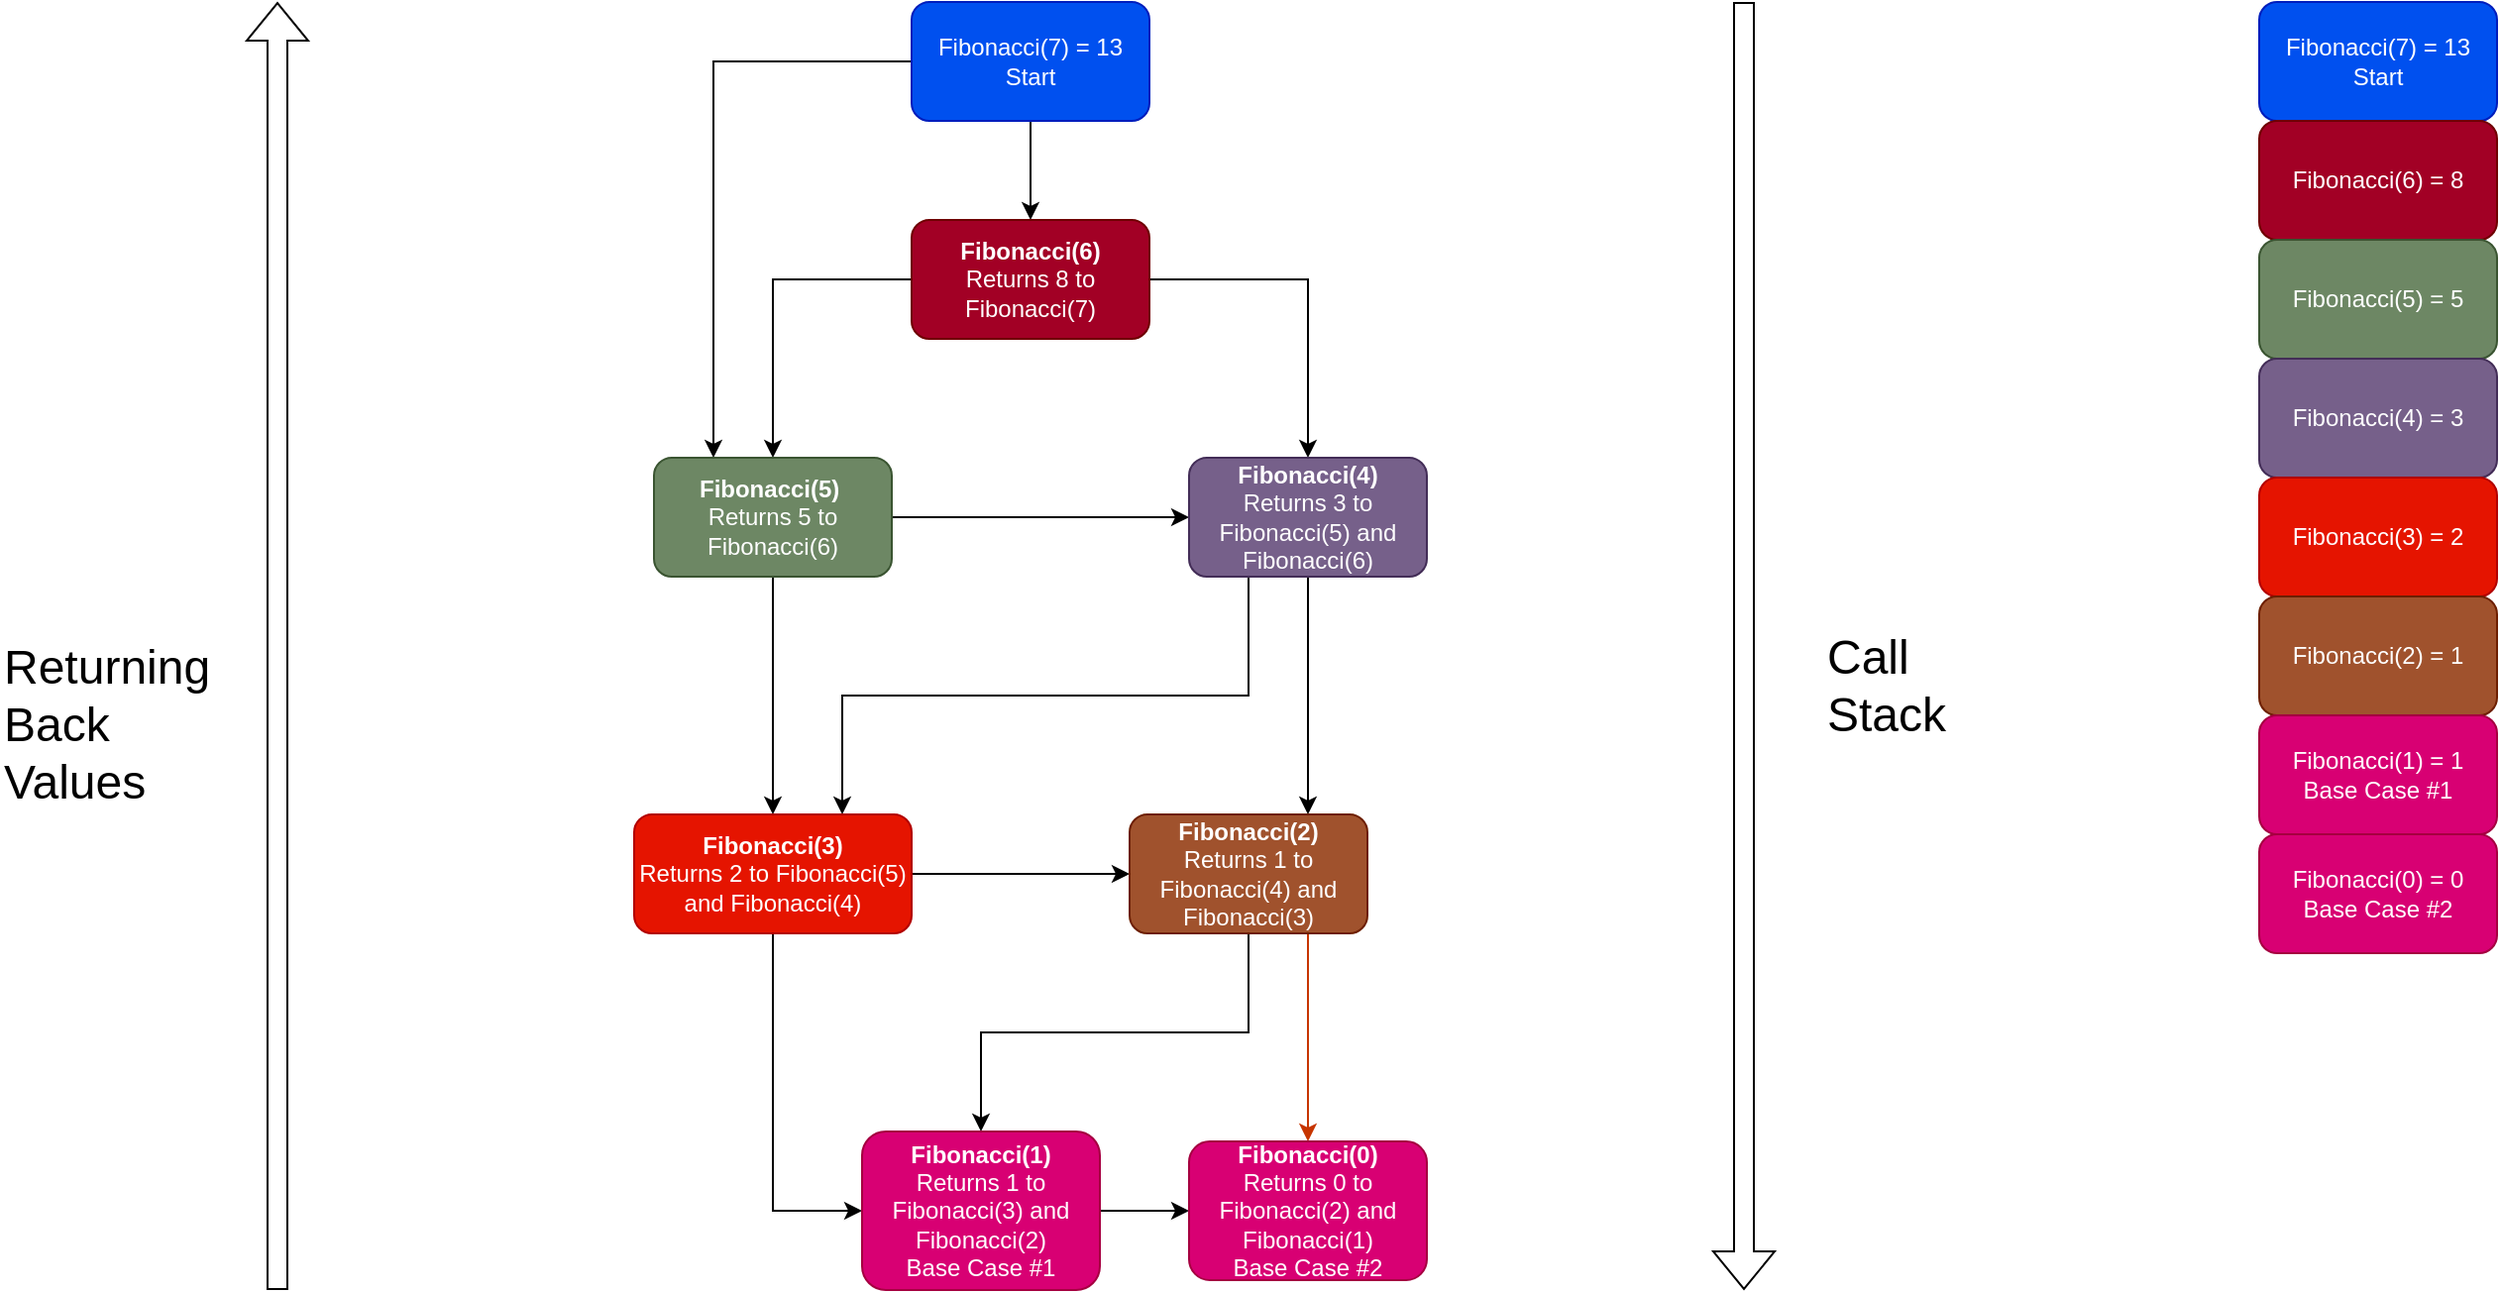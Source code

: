 <mxfile version="26.2.14">
  <diagram name="Page-1" id="BV2Toivya-iVQfulzFhg">
    <mxGraphModel dx="1786" dy="701" grid="1" gridSize="10" guides="1" tooltips="1" connect="1" arrows="1" fold="1" page="1" pageScale="1" pageWidth="850" pageHeight="1100" math="0" shadow="0">
      <root>
        <mxCell id="0" />
        <mxCell id="1" parent="0" />
        <mxCell id="wzGg7VeKgRd6MsMGrwRr-43" style="edgeStyle=orthogonalEdgeStyle;rounded=0;orthogonalLoop=1;jettySize=auto;html=1;entryX=0.25;entryY=0;entryDx=0;entryDy=0;" edge="1" parent="1" source="wzGg7VeKgRd6MsMGrwRr-2" target="wzGg7VeKgRd6MsMGrwRr-5">
          <mxGeometry relative="1" as="geometry" />
        </mxCell>
        <mxCell id="wzGg7VeKgRd6MsMGrwRr-48" value="" style="edgeStyle=orthogonalEdgeStyle;rounded=0;orthogonalLoop=1;jettySize=auto;html=1;" edge="1" parent="1" source="wzGg7VeKgRd6MsMGrwRr-2" target="wzGg7VeKgRd6MsMGrwRr-3">
          <mxGeometry relative="1" as="geometry" />
        </mxCell>
        <mxCell id="wzGg7VeKgRd6MsMGrwRr-2" value="Fibonacci(7) = 13&lt;div&gt;Start&lt;/div&gt;" style="rounded=1;whiteSpace=wrap;html=1;fillColor=#0050ef;fontColor=#ffffff;strokeColor=#001DBC;" vertex="1" parent="1">
          <mxGeometry x="150" y="50" width="120" height="60" as="geometry" />
        </mxCell>
        <mxCell id="wzGg7VeKgRd6MsMGrwRr-8" style="edgeStyle=orthogonalEdgeStyle;rounded=0;orthogonalLoop=1;jettySize=auto;html=1;exitX=1;exitY=0.5;exitDx=0;exitDy=0;entryX=0.5;entryY=0;entryDx=0;entryDy=0;" edge="1" parent="1" source="wzGg7VeKgRd6MsMGrwRr-3" target="wzGg7VeKgRd6MsMGrwRr-6">
          <mxGeometry relative="1" as="geometry" />
        </mxCell>
        <mxCell id="wzGg7VeKgRd6MsMGrwRr-9" style="edgeStyle=orthogonalEdgeStyle;rounded=0;orthogonalLoop=1;jettySize=auto;html=1;exitX=0;exitY=0.5;exitDx=0;exitDy=0;" edge="1" parent="1" source="wzGg7VeKgRd6MsMGrwRr-3" target="wzGg7VeKgRd6MsMGrwRr-5">
          <mxGeometry relative="1" as="geometry" />
        </mxCell>
        <mxCell id="wzGg7VeKgRd6MsMGrwRr-3" value="&lt;b&gt;Fibonacci(6)&lt;/b&gt;&lt;div&gt;Returns 8 to Fibonacci(7)&lt;/div&gt;" style="rounded=1;whiteSpace=wrap;html=1;fillColor=#a20025;fontColor=#ffffff;strokeColor=#6F0000;" vertex="1" parent="1">
          <mxGeometry x="150" y="160" width="120" height="60" as="geometry" />
        </mxCell>
        <mxCell id="wzGg7VeKgRd6MsMGrwRr-42" style="edgeStyle=orthogonalEdgeStyle;rounded=0;orthogonalLoop=1;jettySize=auto;html=1;entryX=0;entryY=0.5;entryDx=0;entryDy=0;" edge="1" parent="1" source="wzGg7VeKgRd6MsMGrwRr-5" target="wzGg7VeKgRd6MsMGrwRr-6">
          <mxGeometry relative="1" as="geometry" />
        </mxCell>
        <mxCell id="wzGg7VeKgRd6MsMGrwRr-88" value="" style="edgeStyle=orthogonalEdgeStyle;rounded=0;orthogonalLoop=1;jettySize=auto;html=1;" edge="1" parent="1" source="wzGg7VeKgRd6MsMGrwRr-5" target="wzGg7VeKgRd6MsMGrwRr-12">
          <mxGeometry relative="1" as="geometry" />
        </mxCell>
        <mxCell id="wzGg7VeKgRd6MsMGrwRr-5" value="&lt;b&gt;Fibonacci(5)&amp;nbsp;&lt;/b&gt;&lt;div&gt;Returns 5 to Fibonacci(6)&lt;/div&gt;" style="rounded=1;whiteSpace=wrap;html=1;fillColor=#6d8764;fontColor=#ffffff;strokeColor=#3A5431;" vertex="1" parent="1">
          <mxGeometry x="20" y="280" width="120" height="60" as="geometry" />
        </mxCell>
        <mxCell id="wzGg7VeKgRd6MsMGrwRr-87" style="edgeStyle=orthogonalEdgeStyle;rounded=0;orthogonalLoop=1;jettySize=auto;html=1;exitX=0.25;exitY=1;exitDx=0;exitDy=0;entryX=0.75;entryY=0;entryDx=0;entryDy=0;" edge="1" parent="1" source="wzGg7VeKgRd6MsMGrwRr-6" target="wzGg7VeKgRd6MsMGrwRr-12">
          <mxGeometry relative="1" as="geometry" />
        </mxCell>
        <mxCell id="wzGg7VeKgRd6MsMGrwRr-89" style="edgeStyle=orthogonalEdgeStyle;rounded=0;orthogonalLoop=1;jettySize=auto;html=1;exitX=0.5;exitY=1;exitDx=0;exitDy=0;entryX=0.75;entryY=0;entryDx=0;entryDy=0;" edge="1" parent="1" source="wzGg7VeKgRd6MsMGrwRr-6" target="wzGg7VeKgRd6MsMGrwRr-18">
          <mxGeometry relative="1" as="geometry" />
        </mxCell>
        <mxCell id="wzGg7VeKgRd6MsMGrwRr-6" value="&lt;b&gt;Fibonacci(4)&lt;/b&gt;&lt;div&gt;Returns 3 to Fibonacci(5) and Fibonacci(6)&lt;/div&gt;" style="rounded=1;whiteSpace=wrap;html=1;fillColor=#76608a;fontColor=#ffffff;strokeColor=#432D57;" vertex="1" parent="1">
          <mxGeometry x="290" y="280" width="120" height="60" as="geometry" />
        </mxCell>
        <mxCell id="wzGg7VeKgRd6MsMGrwRr-49" style="edgeStyle=orthogonalEdgeStyle;rounded=0;orthogonalLoop=1;jettySize=auto;html=1;exitX=1;exitY=0.5;exitDx=0;exitDy=0;entryX=0;entryY=0.5;entryDx=0;entryDy=0;" edge="1" parent="1" source="wzGg7VeKgRd6MsMGrwRr-12" target="wzGg7VeKgRd6MsMGrwRr-18">
          <mxGeometry relative="1" as="geometry" />
        </mxCell>
        <mxCell id="wzGg7VeKgRd6MsMGrwRr-53" style="edgeStyle=orthogonalEdgeStyle;rounded=0;orthogonalLoop=1;jettySize=auto;html=1;exitX=0.5;exitY=1;exitDx=0;exitDy=0;entryX=0;entryY=0.5;entryDx=0;entryDy=0;" edge="1" parent="1" source="wzGg7VeKgRd6MsMGrwRr-12" target="wzGg7VeKgRd6MsMGrwRr-35">
          <mxGeometry relative="1" as="geometry" />
        </mxCell>
        <mxCell id="wzGg7VeKgRd6MsMGrwRr-12" value="&lt;b&gt;Fibonacci(3)&lt;/b&gt;&lt;div&gt;Returns 2 to Fibonacci(5) and Fibonacci(4)&lt;/div&gt;" style="rounded=1;whiteSpace=wrap;html=1;fillColor=#e51400;fontColor=#ffffff;strokeColor=#B20000;" vertex="1" parent="1">
          <mxGeometry x="10" y="460" width="140" height="60" as="geometry" />
        </mxCell>
        <mxCell id="wzGg7VeKgRd6MsMGrwRr-50" style="edgeStyle=orthogonalEdgeStyle;rounded=0;orthogonalLoop=1;jettySize=auto;html=1;exitX=0.5;exitY=1;exitDx=0;exitDy=0;entryX=0.5;entryY=0;entryDx=0;entryDy=0;" edge="1" parent="1" source="wzGg7VeKgRd6MsMGrwRr-18" target="wzGg7VeKgRd6MsMGrwRr-35">
          <mxGeometry relative="1" as="geometry" />
        </mxCell>
        <mxCell id="wzGg7VeKgRd6MsMGrwRr-79" style="edgeStyle=orthogonalEdgeStyle;rounded=0;orthogonalLoop=1;jettySize=auto;html=1;exitX=0.75;exitY=1;exitDx=0;exitDy=0;fillColor=#fa6800;strokeColor=#C73500;" edge="1" parent="1" source="wzGg7VeKgRd6MsMGrwRr-18" target="wzGg7VeKgRd6MsMGrwRr-56">
          <mxGeometry relative="1" as="geometry" />
        </mxCell>
        <mxCell id="wzGg7VeKgRd6MsMGrwRr-18" value="&lt;b&gt;Fibonacci(2)&lt;/b&gt;&lt;div&gt;Returns 1 to Fibonacci(4) and Fibonacci(3)&lt;/div&gt;" style="rounded=1;whiteSpace=wrap;html=1;fillColor=#a0522d;fontColor=#ffffff;strokeColor=#6D1F00;" vertex="1" parent="1">
          <mxGeometry x="260" y="460" width="120" height="60" as="geometry" />
        </mxCell>
        <mxCell id="wzGg7VeKgRd6MsMGrwRr-82" value="" style="edgeStyle=orthogonalEdgeStyle;rounded=0;orthogonalLoop=1;jettySize=auto;html=1;" edge="1" parent="1" source="wzGg7VeKgRd6MsMGrwRr-35" target="wzGg7VeKgRd6MsMGrwRr-56">
          <mxGeometry relative="1" as="geometry" />
        </mxCell>
        <mxCell id="wzGg7VeKgRd6MsMGrwRr-35" value="&lt;b&gt;Fibonacci(1)&lt;/b&gt;&lt;div&gt;Returns 1 to Fibonacci(3) and Fibonacci(2)&lt;br&gt;&lt;div&gt;Base Case #1&lt;/div&gt;&lt;/div&gt;" style="rounded=1;whiteSpace=wrap;html=1;fillColor=#d80073;fontColor=#ffffff;strokeColor=#A50040;" vertex="1" parent="1">
          <mxGeometry x="125" y="620" width="120" height="80" as="geometry" />
        </mxCell>
        <mxCell id="wzGg7VeKgRd6MsMGrwRr-56" value="&lt;b&gt;Fibonacci(0)&lt;/b&gt;&lt;div&gt;Returns 0 to Fibonacci(2) and Fibonacci(1)&lt;br&gt;&lt;div&gt;Base Case #2&lt;/div&gt;&lt;/div&gt;" style="rounded=1;whiteSpace=wrap;html=1;fillColor=#d80073;fontColor=#ffffff;strokeColor=#A50040;" vertex="1" parent="1">
          <mxGeometry x="290" y="625" width="120" height="70" as="geometry" />
        </mxCell>
        <mxCell id="wzGg7VeKgRd6MsMGrwRr-59" value="Fibonacci(7) = 13&lt;div&gt;Start&lt;/div&gt;" style="rounded=1;whiteSpace=wrap;html=1;fillColor=#0050ef;fontColor=#ffffff;strokeColor=#001DBC;" vertex="1" parent="1">
          <mxGeometry x="830" y="50" width="120" height="60" as="geometry" />
        </mxCell>
        <mxCell id="wzGg7VeKgRd6MsMGrwRr-60" value="Fibonacci(6) = 8" style="rounded=1;whiteSpace=wrap;html=1;fillColor=#a20025;fontColor=#ffffff;strokeColor=#6F0000;" vertex="1" parent="1">
          <mxGeometry x="830" y="110" width="120" height="60" as="geometry" />
        </mxCell>
        <mxCell id="wzGg7VeKgRd6MsMGrwRr-61" value="Fibonacci(5) = 5" style="rounded=1;whiteSpace=wrap;html=1;fillColor=#6d8764;fontColor=#ffffff;strokeColor=#3A5431;" vertex="1" parent="1">
          <mxGeometry x="830" y="170" width="120" height="60" as="geometry" />
        </mxCell>
        <mxCell id="wzGg7VeKgRd6MsMGrwRr-62" value="Fibonacci(4) = 3" style="rounded=1;whiteSpace=wrap;html=1;fillColor=#76608a;fontColor=#ffffff;strokeColor=#432D57;" vertex="1" parent="1">
          <mxGeometry x="830" y="230" width="120" height="60" as="geometry" />
        </mxCell>
        <mxCell id="wzGg7VeKgRd6MsMGrwRr-63" value="Fibonacci(3) = 2" style="rounded=1;whiteSpace=wrap;html=1;fillColor=#e51400;fontColor=#ffffff;strokeColor=#B20000;" vertex="1" parent="1">
          <mxGeometry x="830" y="290" width="120" height="60" as="geometry" />
        </mxCell>
        <mxCell id="wzGg7VeKgRd6MsMGrwRr-64" value="Fibonacci(2) = 1" style="rounded=1;whiteSpace=wrap;html=1;fillColor=#a0522d;fontColor=#ffffff;strokeColor=#6D1F00;" vertex="1" parent="1">
          <mxGeometry x="830" y="350" width="120" height="60" as="geometry" />
        </mxCell>
        <mxCell id="wzGg7VeKgRd6MsMGrwRr-65" value="Fibonacci(0) = 0&lt;div&gt;Base Case #2&lt;/div&gt;" style="rounded=1;whiteSpace=wrap;html=1;fillColor=#d80073;fontColor=#ffffff;strokeColor=#A50040;" vertex="1" parent="1">
          <mxGeometry x="830" y="470" width="120" height="60" as="geometry" />
        </mxCell>
        <mxCell id="wzGg7VeKgRd6MsMGrwRr-66" value="Fibonacci(1) = 1&lt;div&gt;Base Case #1&lt;/div&gt;" style="rounded=1;whiteSpace=wrap;html=1;fillColor=#d80073;fontColor=#ffffff;strokeColor=#A50040;" vertex="1" parent="1">
          <mxGeometry x="830" y="410" width="120" height="60" as="geometry" />
        </mxCell>
        <mxCell id="wzGg7VeKgRd6MsMGrwRr-71" value="" style="shape=flexArrow;endArrow=classic;html=1;rounded=0;" edge="1" parent="1">
          <mxGeometry width="50" height="50" relative="1" as="geometry">
            <mxPoint x="-170" y="700" as="sourcePoint" />
            <mxPoint x="-170" y="50" as="targetPoint" />
          </mxGeometry>
        </mxCell>
        <mxCell id="wzGg7VeKgRd6MsMGrwRr-72" value="" style="shape=flexArrow;endArrow=classic;html=1;rounded=0;" edge="1" parent="1">
          <mxGeometry width="50" height="50" relative="1" as="geometry">
            <mxPoint x="570" y="50" as="sourcePoint" />
            <mxPoint x="570" y="700" as="targetPoint" />
          </mxGeometry>
        </mxCell>
        <mxCell id="wzGg7VeKgRd6MsMGrwRr-73" value="Call Stack" style="text;html=1;align=left;verticalAlign=middle;whiteSpace=wrap;rounded=0;fontSize=24;labelPosition=center;verticalLabelPosition=middle;" vertex="1" parent="1">
          <mxGeometry x="610" y="380" width="60" height="30" as="geometry" />
        </mxCell>
        <mxCell id="wzGg7VeKgRd6MsMGrwRr-76" value="Returning Back Values" style="text;html=1;align=left;verticalAlign=middle;whiteSpace=wrap;rounded=0;fontSize=24;labelPosition=center;verticalLabelPosition=middle;" vertex="1" parent="1">
          <mxGeometry x="-310" y="400" width="120" height="30" as="geometry" />
        </mxCell>
      </root>
    </mxGraphModel>
  </diagram>
</mxfile>
